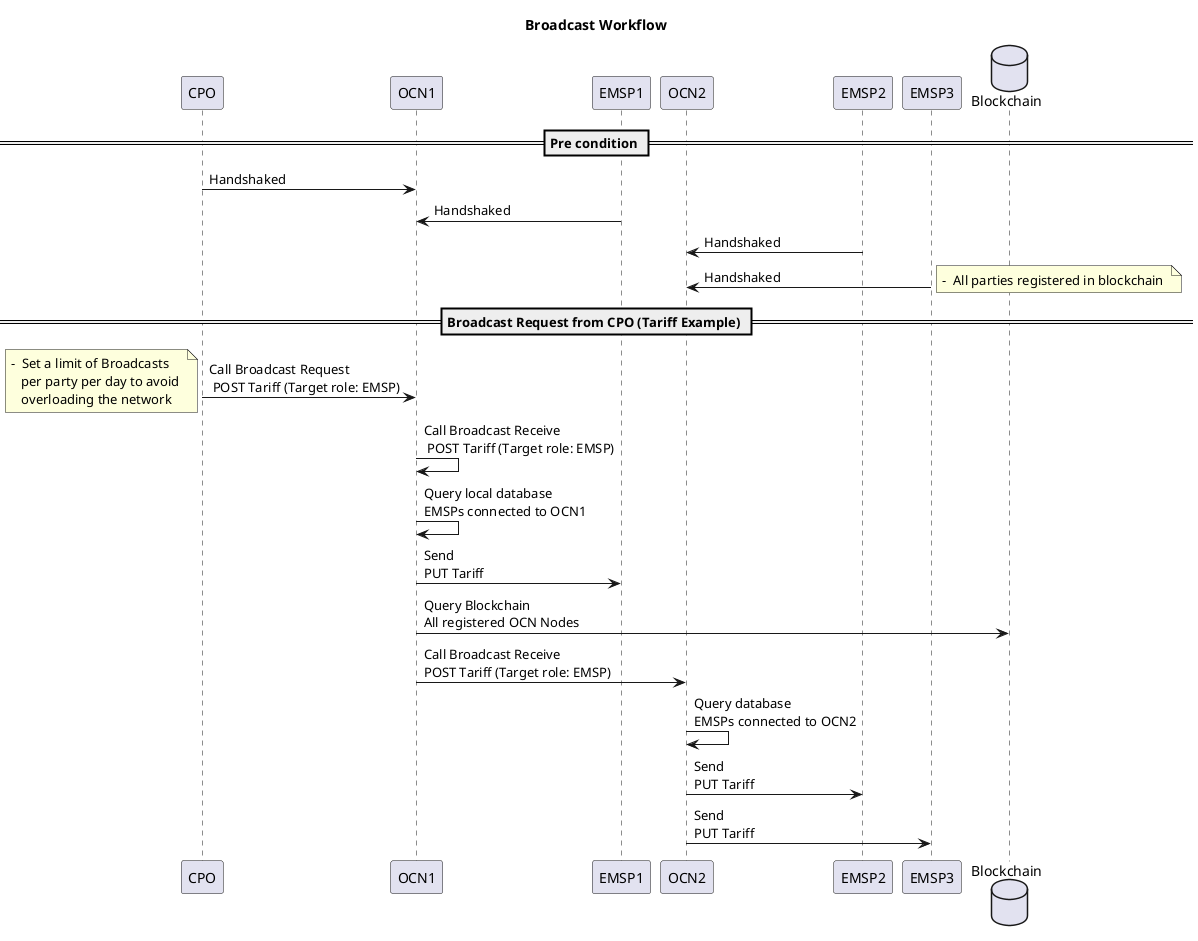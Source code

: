 @startuml

title Broadcast Workflow

participant CPO
participant OCN1
participant EMSP1
participant OCN2
participant EMSP2
participant EMSP3
database Blockchain

== Pre condition ==
CPO  -> OCN1: Handshaked
EMSP1 -> OCN1: Handshaked
EMSP2 -> OCN2: Handshaked
EMSP3 -> OCN2: Handshaked
note right
-  All parties registered in blockchain 
end note

== Broadcast Request from CPO (Tariff Example) ==
CPO -> OCN1: Call Broadcast Request \n POST Tariff (Target role: EMSP)
note left
-  Set a limit of Broadcasts 
   per party per day to avoid 
   overloading the network
end note

OCN1-> OCN1: Call Broadcast Receive \n POST Tariff (Target role: EMSP)

OCN1->OCN1: Query local database \nEMSPs connected to OCN1

OCN1-> EMSP1: Send \nPUT Tariff

OCN1-> Blockchain: Query Blockchain \nAll registered OCN Nodes 

OCN1-> OCN2: Call Broadcast Receive \nPOST Tariff (Target role: EMSP)

OCN2->OCN2: Query database \nEMSPs connected to OCN2

OCN2-> EMSP2: Send \nPUT Tariff

OCN2-> EMSP3: Send \nPUT Tariff




@enduml